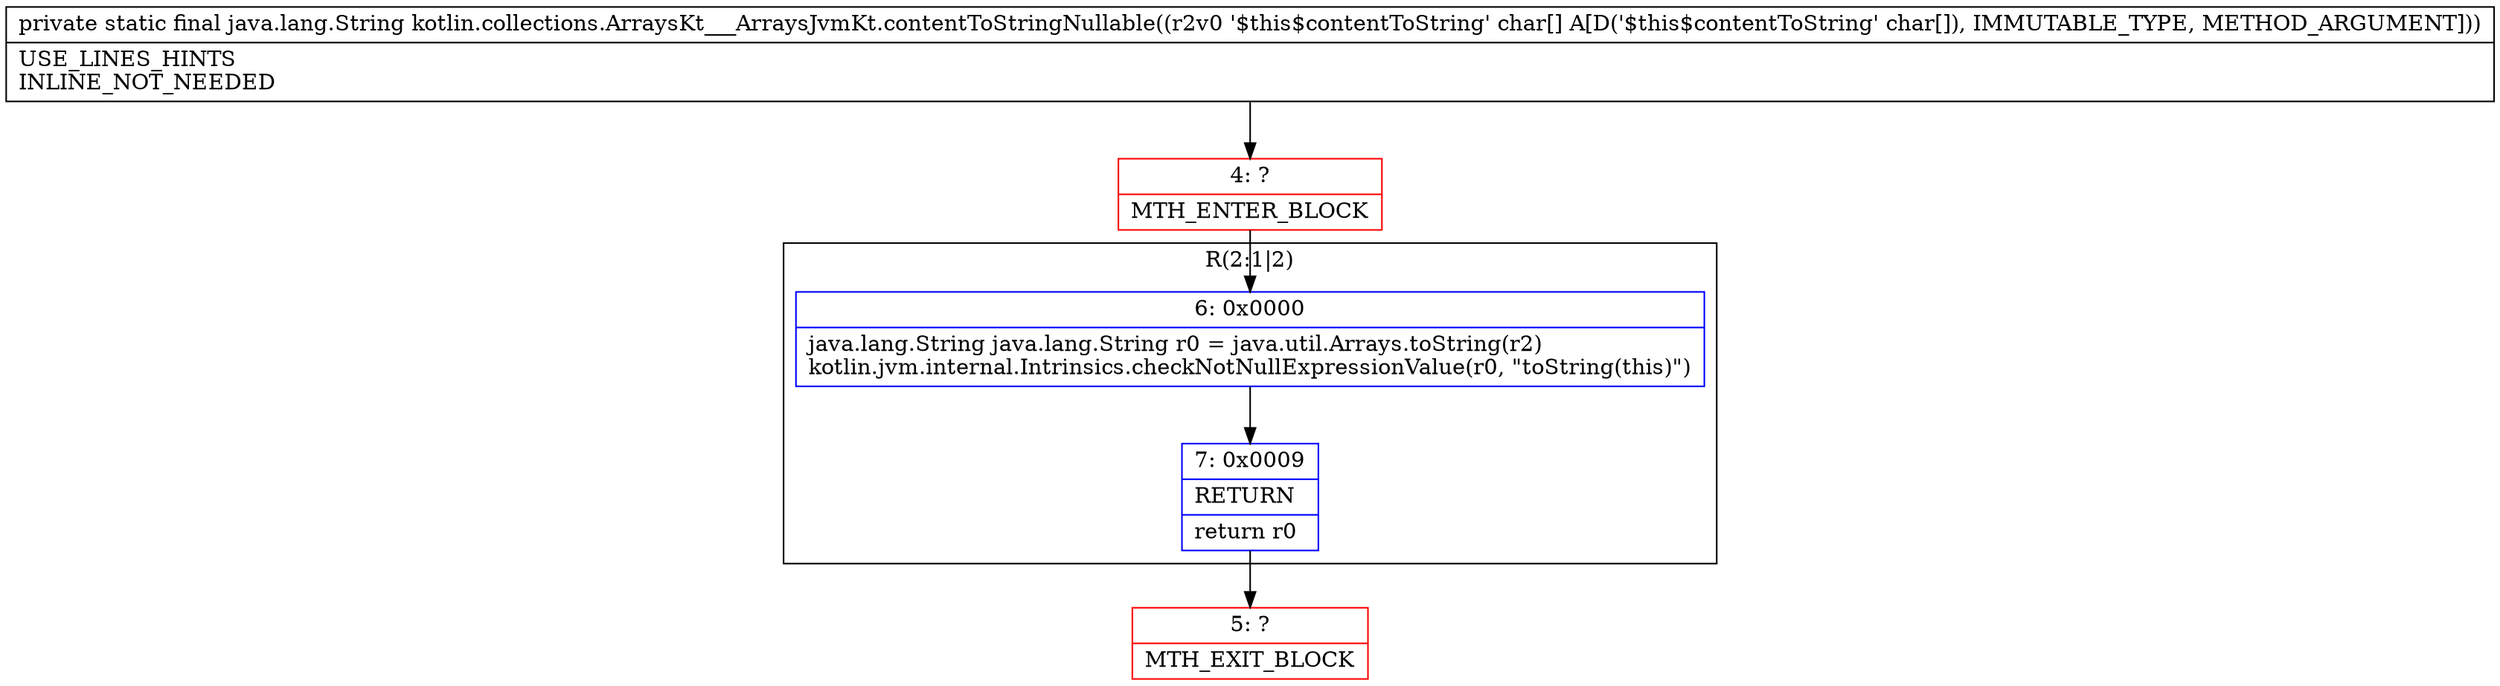 digraph "CFG forkotlin.collections.ArraysKt___ArraysJvmKt.contentToStringNullable([C)Ljava\/lang\/String;" {
subgraph cluster_Region_1178487702 {
label = "R(2:1|2)";
node [shape=record,color=blue];
Node_6 [shape=record,label="{6\:\ 0x0000|java.lang.String java.lang.String r0 = java.util.Arrays.toString(r2)\lkotlin.jvm.internal.Intrinsics.checkNotNullExpressionValue(r0, \"toString(this)\")\l}"];
Node_7 [shape=record,label="{7\:\ 0x0009|RETURN\l|return r0\l}"];
}
Node_4 [shape=record,color=red,label="{4\:\ ?|MTH_ENTER_BLOCK\l}"];
Node_5 [shape=record,color=red,label="{5\:\ ?|MTH_EXIT_BLOCK\l}"];
MethodNode[shape=record,label="{private static final java.lang.String kotlin.collections.ArraysKt___ArraysJvmKt.contentToStringNullable((r2v0 '$this$contentToString' char[] A[D('$this$contentToString' char[]), IMMUTABLE_TYPE, METHOD_ARGUMENT]))  | USE_LINES_HINTS\lINLINE_NOT_NEEDED\l}"];
MethodNode -> Node_4;Node_6 -> Node_7;
Node_7 -> Node_5;
Node_4 -> Node_6;
}

